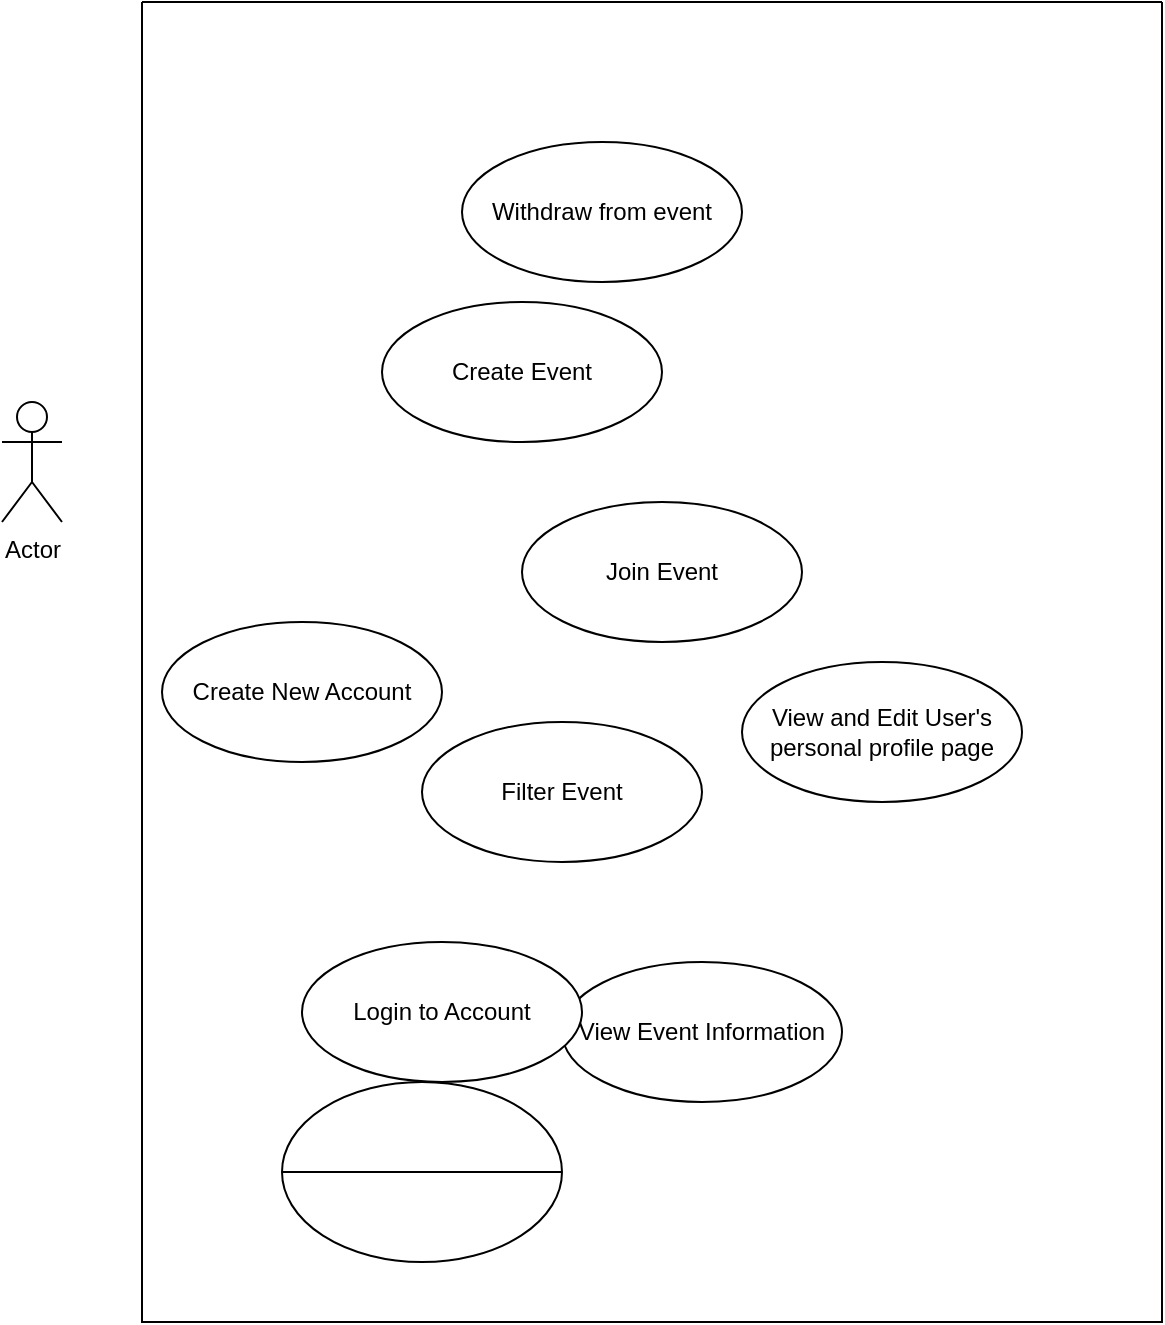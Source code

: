 <mxfile version="24.7.12">
  <diagram name="Page-1" id="Tv5fHizMDX_LoWI_HVtL">
    <mxGraphModel dx="1434" dy="728" grid="1" gridSize="10" guides="1" tooltips="1" connect="1" arrows="1" fold="1" page="1" pageScale="1" pageWidth="850" pageHeight="1100" math="0" shadow="0">
      <root>
        <mxCell id="0" />
        <mxCell id="1" parent="0" />
        <mxCell id="2qr27qubsBFa9_mdYsr5-1" value="Actor" style="shape=umlActor;verticalLabelPosition=bottom;verticalAlign=top;html=1;outlineConnect=0;" vertex="1" parent="1">
          <mxGeometry x="90" y="200" width="30" height="60" as="geometry" />
        </mxCell>
        <mxCell id="2qr27qubsBFa9_mdYsr5-2" value="" style="swimlane;startSize=0;" vertex="1" parent="1">
          <mxGeometry x="160" width="510" height="660" as="geometry" />
        </mxCell>
        <mxCell id="2qr27qubsBFa9_mdYsr5-11" value="Create New Account" style="ellipse;whiteSpace=wrap;html=1;" vertex="1" parent="2qr27qubsBFa9_mdYsr5-2">
          <mxGeometry x="10" y="310" width="140" height="70" as="geometry" />
        </mxCell>
        <mxCell id="2qr27qubsBFa9_mdYsr5-12" value="View and Edit User&#39;s personal profile page" style="ellipse;whiteSpace=wrap;html=1;" vertex="1" parent="2qr27qubsBFa9_mdYsr5-2">
          <mxGeometry x="300" y="330" width="140" height="70" as="geometry" />
        </mxCell>
        <mxCell id="2qr27qubsBFa9_mdYsr5-13" value="Withdraw from event" style="ellipse;whiteSpace=wrap;html=1;" vertex="1" parent="2qr27qubsBFa9_mdYsr5-2">
          <mxGeometry x="160" y="70" width="140" height="70" as="geometry" />
        </mxCell>
        <mxCell id="2qr27qubsBFa9_mdYsr5-14" value="Create Event" style="ellipse;whiteSpace=wrap;html=1;" vertex="1" parent="2qr27qubsBFa9_mdYsr5-2">
          <mxGeometry x="120" y="150" width="140" height="70" as="geometry" />
        </mxCell>
        <mxCell id="2qr27qubsBFa9_mdYsr5-16" value="Filter Event" style="ellipse;whiteSpace=wrap;html=1;" vertex="1" parent="2qr27qubsBFa9_mdYsr5-2">
          <mxGeometry x="140" y="360" width="140" height="70" as="geometry" />
        </mxCell>
        <mxCell id="2qr27qubsBFa9_mdYsr5-17" value="View Event Information" style="ellipse;whiteSpace=wrap;html=1;" vertex="1" parent="2qr27qubsBFa9_mdYsr5-2">
          <mxGeometry x="210" y="480" width="140" height="70" as="geometry" />
        </mxCell>
        <mxCell id="2qr27qubsBFa9_mdYsr5-18" value="Login to Account" style="ellipse;whiteSpace=wrap;html=1;" vertex="1" parent="2qr27qubsBFa9_mdYsr5-2">
          <mxGeometry x="80" y="470" width="140" height="70" as="geometry" />
        </mxCell>
        <mxCell id="2qr27qubsBFa9_mdYsr5-19" value="" style="shape=lineEllipse;perimeter=ellipsePerimeter;whiteSpace=wrap;html=1;backgroundOutline=1;" vertex="1" parent="2qr27qubsBFa9_mdYsr5-2">
          <mxGeometry x="70" y="540" width="140" height="90" as="geometry" />
        </mxCell>
        <mxCell id="2qr27qubsBFa9_mdYsr5-15" value="Join Event" style="ellipse;whiteSpace=wrap;html=1;" vertex="1" parent="1">
          <mxGeometry x="350" y="250" width="140" height="70" as="geometry" />
        </mxCell>
      </root>
    </mxGraphModel>
  </diagram>
</mxfile>
